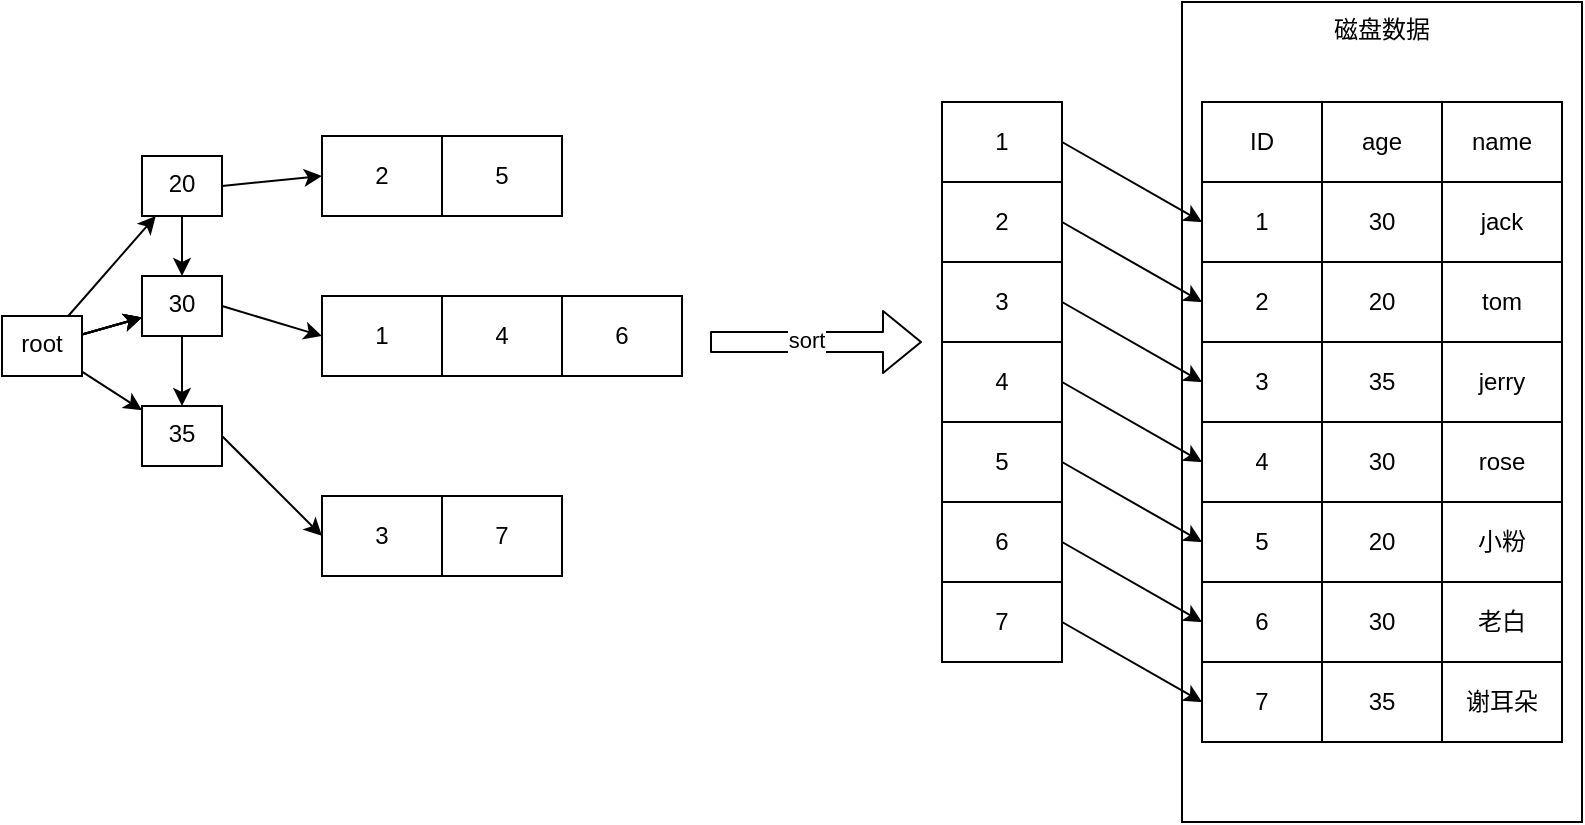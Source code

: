 <mxfile version="14.8.5" type="github">
  <diagram id="C5RBs43oDa-KdzZeNtuy" name="Page-1">
    <mxGraphModel dx="1186" dy="607" grid="1" gridSize="10" guides="1" tooltips="1" connect="1" arrows="1" fold="1" page="1" pageScale="1" pageWidth="827" pageHeight="1169" math="0" shadow="0">
      <root>
        <object label="" id="WIyWlLk6GJQsqaUBKTNV-0">
          <mxCell />
        </object>
        <mxCell id="WIyWlLk6GJQsqaUBKTNV-1" parent="WIyWlLk6GJQsqaUBKTNV-0" />
        <mxCell id="ZauKNGMCCzKdzQJjRfw_-163" value="磁盘数据" style="rounded=0;whiteSpace=wrap;html=1;labelBackgroundColor=none;verticalAlign=top;" parent="WIyWlLk6GJQsqaUBKTNV-1" vertex="1">
          <mxGeometry x="600" y="60" width="200" height="410" as="geometry" />
        </mxCell>
        <mxCell id="ZauKNGMCCzKdzQJjRfw_-85" value="" style="shape=table;html=1;whiteSpace=wrap;startSize=0;container=1;collapsible=0;childLayout=tableLayout;" parent="WIyWlLk6GJQsqaUBKTNV-1" vertex="1">
          <mxGeometry x="610" y="110" width="180" height="320" as="geometry" />
        </mxCell>
        <mxCell id="ZauKNGMCCzKdzQJjRfw_-86" value="" style="shape=partialRectangle;html=1;whiteSpace=wrap;collapsible=0;dropTarget=0;pointerEvents=0;fillColor=none;top=0;left=0;bottom=0;right=0;points=[[0,0.5],[1,0.5]];portConstraint=eastwest;" parent="ZauKNGMCCzKdzQJjRfw_-85" vertex="1">
          <mxGeometry width="180" height="40" as="geometry" />
        </mxCell>
        <mxCell id="ZauKNGMCCzKdzQJjRfw_-87" value="ID" style="shape=partialRectangle;html=1;whiteSpace=wrap;connectable=0;overflow=hidden;fillColor=none;top=0;left=0;bottom=0;right=0;" parent="ZauKNGMCCzKdzQJjRfw_-86" vertex="1">
          <mxGeometry width="60" height="40" as="geometry" />
        </mxCell>
        <mxCell id="ZauKNGMCCzKdzQJjRfw_-88" value="age" style="shape=partialRectangle;html=1;whiteSpace=wrap;connectable=0;overflow=hidden;fillColor=none;top=0;left=0;bottom=0;right=0;" parent="ZauKNGMCCzKdzQJjRfw_-86" vertex="1">
          <mxGeometry x="60" width="60" height="40" as="geometry" />
        </mxCell>
        <mxCell id="ZauKNGMCCzKdzQJjRfw_-89" value="name" style="shape=partialRectangle;html=1;whiteSpace=wrap;connectable=0;overflow=hidden;fillColor=none;top=0;left=0;bottom=0;right=0;" parent="ZauKNGMCCzKdzQJjRfw_-86" vertex="1">
          <mxGeometry x="120" width="60" height="40" as="geometry" />
        </mxCell>
        <mxCell id="ZauKNGMCCzKdzQJjRfw_-90" value="" style="shape=partialRectangle;html=1;whiteSpace=wrap;collapsible=0;dropTarget=0;pointerEvents=0;fillColor=none;top=0;left=0;bottom=0;right=0;points=[[0,0.5],[1,0.5]];portConstraint=eastwest;" parent="ZauKNGMCCzKdzQJjRfw_-85" vertex="1">
          <mxGeometry y="40" width="180" height="40" as="geometry" />
        </mxCell>
        <mxCell id="ZauKNGMCCzKdzQJjRfw_-91" value="1" style="shape=partialRectangle;html=1;whiteSpace=wrap;connectable=0;overflow=hidden;fillColor=none;top=0;left=0;bottom=0;right=0;" parent="ZauKNGMCCzKdzQJjRfw_-90" vertex="1">
          <mxGeometry width="60" height="40" as="geometry" />
        </mxCell>
        <mxCell id="ZauKNGMCCzKdzQJjRfw_-92" value="30" style="shape=partialRectangle;html=1;whiteSpace=wrap;connectable=0;overflow=hidden;fillColor=none;top=0;left=0;bottom=0;right=0;" parent="ZauKNGMCCzKdzQJjRfw_-90" vertex="1">
          <mxGeometry x="60" width="60" height="40" as="geometry" />
        </mxCell>
        <mxCell id="ZauKNGMCCzKdzQJjRfw_-93" value="jack" style="shape=partialRectangle;html=1;whiteSpace=wrap;connectable=0;overflow=hidden;fillColor=none;top=0;left=0;bottom=0;right=0;" parent="ZauKNGMCCzKdzQJjRfw_-90" vertex="1">
          <mxGeometry x="120" width="60" height="40" as="geometry" />
        </mxCell>
        <mxCell id="ZauKNGMCCzKdzQJjRfw_-94" value="" style="shape=partialRectangle;html=1;whiteSpace=wrap;collapsible=0;dropTarget=0;pointerEvents=0;fillColor=none;top=0;left=0;bottom=0;right=0;points=[[0,0.5],[1,0.5]];portConstraint=eastwest;" parent="ZauKNGMCCzKdzQJjRfw_-85" vertex="1">
          <mxGeometry y="80" width="180" height="40" as="geometry" />
        </mxCell>
        <mxCell id="ZauKNGMCCzKdzQJjRfw_-95" value="2" style="shape=partialRectangle;html=1;whiteSpace=wrap;connectable=0;overflow=hidden;fillColor=none;top=0;left=0;bottom=0;right=0;" parent="ZauKNGMCCzKdzQJjRfw_-94" vertex="1">
          <mxGeometry width="60" height="40" as="geometry" />
        </mxCell>
        <mxCell id="ZauKNGMCCzKdzQJjRfw_-96" value="20" style="shape=partialRectangle;html=1;whiteSpace=wrap;connectable=0;overflow=hidden;fillColor=none;top=0;left=0;bottom=0;right=0;" parent="ZauKNGMCCzKdzQJjRfw_-94" vertex="1">
          <mxGeometry x="60" width="60" height="40" as="geometry" />
        </mxCell>
        <mxCell id="ZauKNGMCCzKdzQJjRfw_-97" value="tom" style="shape=partialRectangle;html=1;whiteSpace=wrap;connectable=0;overflow=hidden;fillColor=none;top=0;left=0;bottom=0;right=0;" parent="ZauKNGMCCzKdzQJjRfw_-94" vertex="1">
          <mxGeometry x="120" width="60" height="40" as="geometry" />
        </mxCell>
        <mxCell id="ZauKNGMCCzKdzQJjRfw_-98" value="" style="shape=partialRectangle;html=1;whiteSpace=wrap;collapsible=0;dropTarget=0;pointerEvents=0;fillColor=none;top=0;left=0;bottom=0;right=0;points=[[0,0.5],[1,0.5]];portConstraint=eastwest;" parent="ZauKNGMCCzKdzQJjRfw_-85" vertex="1">
          <mxGeometry y="120" width="180" height="40" as="geometry" />
        </mxCell>
        <mxCell id="ZauKNGMCCzKdzQJjRfw_-99" value="3" style="shape=partialRectangle;html=1;whiteSpace=wrap;connectable=0;overflow=hidden;fillColor=none;top=0;left=0;bottom=0;right=0;" parent="ZauKNGMCCzKdzQJjRfw_-98" vertex="1">
          <mxGeometry width="60" height="40" as="geometry" />
        </mxCell>
        <mxCell id="ZauKNGMCCzKdzQJjRfw_-100" value="35" style="shape=partialRectangle;html=1;whiteSpace=wrap;connectable=0;overflow=hidden;fillColor=none;top=0;left=0;bottom=0;right=0;" parent="ZauKNGMCCzKdzQJjRfw_-98" vertex="1">
          <mxGeometry x="60" width="60" height="40" as="geometry" />
        </mxCell>
        <mxCell id="ZauKNGMCCzKdzQJjRfw_-101" value="jerry" style="shape=partialRectangle;html=1;whiteSpace=wrap;connectable=0;overflow=hidden;fillColor=none;top=0;left=0;bottom=0;right=0;" parent="ZauKNGMCCzKdzQJjRfw_-98" vertex="1">
          <mxGeometry x="120" width="60" height="40" as="geometry" />
        </mxCell>
        <mxCell id="ZauKNGMCCzKdzQJjRfw_-102" value="" style="shape=partialRectangle;html=1;whiteSpace=wrap;collapsible=0;dropTarget=0;pointerEvents=0;fillColor=none;top=0;left=0;bottom=0;right=0;points=[[0,0.5],[1,0.5]];portConstraint=eastwest;" parent="ZauKNGMCCzKdzQJjRfw_-85" vertex="1">
          <mxGeometry y="160" width="180" height="40" as="geometry" />
        </mxCell>
        <mxCell id="ZauKNGMCCzKdzQJjRfw_-103" value="4" style="shape=partialRectangle;html=1;whiteSpace=wrap;connectable=0;overflow=hidden;fillColor=none;top=0;left=0;bottom=0;right=0;" parent="ZauKNGMCCzKdzQJjRfw_-102" vertex="1">
          <mxGeometry width="60" height="40" as="geometry" />
        </mxCell>
        <mxCell id="ZauKNGMCCzKdzQJjRfw_-104" value="30" style="shape=partialRectangle;html=1;whiteSpace=wrap;connectable=0;overflow=hidden;fillColor=none;top=0;left=0;bottom=0;right=0;" parent="ZauKNGMCCzKdzQJjRfw_-102" vertex="1">
          <mxGeometry x="60" width="60" height="40" as="geometry" />
        </mxCell>
        <mxCell id="ZauKNGMCCzKdzQJjRfw_-105" value="rose" style="shape=partialRectangle;html=1;whiteSpace=wrap;connectable=0;overflow=hidden;fillColor=none;top=0;left=0;bottom=0;right=0;" parent="ZauKNGMCCzKdzQJjRfw_-102" vertex="1">
          <mxGeometry x="120" width="60" height="40" as="geometry" />
        </mxCell>
        <mxCell id="ZauKNGMCCzKdzQJjRfw_-106" value="" style="shape=partialRectangle;html=1;whiteSpace=wrap;collapsible=0;dropTarget=0;pointerEvents=0;fillColor=none;top=0;left=0;bottom=0;right=0;points=[[0,0.5],[1,0.5]];portConstraint=eastwest;" parent="ZauKNGMCCzKdzQJjRfw_-85" vertex="1">
          <mxGeometry y="200" width="180" height="40" as="geometry" />
        </mxCell>
        <mxCell id="ZauKNGMCCzKdzQJjRfw_-107" value="5" style="shape=partialRectangle;html=1;whiteSpace=wrap;connectable=0;overflow=hidden;fillColor=none;top=0;left=0;bottom=0;right=0;" parent="ZauKNGMCCzKdzQJjRfw_-106" vertex="1">
          <mxGeometry width="60" height="40" as="geometry" />
        </mxCell>
        <mxCell id="ZauKNGMCCzKdzQJjRfw_-108" value="20" style="shape=partialRectangle;html=1;whiteSpace=wrap;connectable=0;overflow=hidden;fillColor=none;top=0;left=0;bottom=0;right=0;" parent="ZauKNGMCCzKdzQJjRfw_-106" vertex="1">
          <mxGeometry x="60" width="60" height="40" as="geometry" />
        </mxCell>
        <mxCell id="ZauKNGMCCzKdzQJjRfw_-109" value="小粉" style="shape=partialRectangle;html=1;whiteSpace=wrap;connectable=0;overflow=hidden;fillColor=none;top=0;left=0;bottom=0;right=0;" parent="ZauKNGMCCzKdzQJjRfw_-106" vertex="1">
          <mxGeometry x="120" width="60" height="40" as="geometry" />
        </mxCell>
        <mxCell id="ZauKNGMCCzKdzQJjRfw_-110" value="" style="shape=partialRectangle;html=1;whiteSpace=wrap;collapsible=0;dropTarget=0;pointerEvents=0;fillColor=none;top=0;left=0;bottom=0;right=0;points=[[0,0.5],[1,0.5]];portConstraint=eastwest;" parent="ZauKNGMCCzKdzQJjRfw_-85" vertex="1">
          <mxGeometry y="240" width="180" height="40" as="geometry" />
        </mxCell>
        <mxCell id="ZauKNGMCCzKdzQJjRfw_-111" value="6" style="shape=partialRectangle;html=1;whiteSpace=wrap;connectable=0;overflow=hidden;fillColor=none;top=0;left=0;bottom=0;right=0;" parent="ZauKNGMCCzKdzQJjRfw_-110" vertex="1">
          <mxGeometry width="60" height="40" as="geometry" />
        </mxCell>
        <mxCell id="ZauKNGMCCzKdzQJjRfw_-112" value="30" style="shape=partialRectangle;html=1;whiteSpace=wrap;connectable=0;overflow=hidden;fillColor=none;top=0;left=0;bottom=0;right=0;" parent="ZauKNGMCCzKdzQJjRfw_-110" vertex="1">
          <mxGeometry x="60" width="60" height="40" as="geometry" />
        </mxCell>
        <mxCell id="ZauKNGMCCzKdzQJjRfw_-113" value="老白" style="shape=partialRectangle;html=1;whiteSpace=wrap;connectable=0;overflow=hidden;fillColor=none;top=0;left=0;bottom=0;right=0;" parent="ZauKNGMCCzKdzQJjRfw_-110" vertex="1">
          <mxGeometry x="120" width="60" height="40" as="geometry" />
        </mxCell>
        <mxCell id="ZauKNGMCCzKdzQJjRfw_-114" value="" style="shape=partialRectangle;html=1;whiteSpace=wrap;collapsible=0;dropTarget=0;pointerEvents=0;fillColor=none;top=0;left=0;bottom=0;right=0;points=[[0,0.5],[1,0.5]];portConstraint=eastwest;" parent="ZauKNGMCCzKdzQJjRfw_-85" vertex="1">
          <mxGeometry y="280" width="180" height="40" as="geometry" />
        </mxCell>
        <mxCell id="ZauKNGMCCzKdzQJjRfw_-115" value="7" style="shape=partialRectangle;html=1;whiteSpace=wrap;connectable=0;overflow=hidden;fillColor=none;top=0;left=0;bottom=0;right=0;" parent="ZauKNGMCCzKdzQJjRfw_-114" vertex="1">
          <mxGeometry width="60" height="40" as="geometry" />
        </mxCell>
        <mxCell id="ZauKNGMCCzKdzQJjRfw_-116" value="35" style="shape=partialRectangle;html=1;whiteSpace=wrap;connectable=0;overflow=hidden;fillColor=none;top=0;left=0;bottom=0;right=0;" parent="ZauKNGMCCzKdzQJjRfw_-114" vertex="1">
          <mxGeometry x="60" width="60" height="40" as="geometry" />
        </mxCell>
        <mxCell id="ZauKNGMCCzKdzQJjRfw_-117" value="谢耳朵" style="shape=partialRectangle;html=1;whiteSpace=wrap;connectable=0;overflow=hidden;fillColor=none;top=0;left=0;bottom=0;right=0;" parent="ZauKNGMCCzKdzQJjRfw_-114" vertex="1">
          <mxGeometry x="120" width="60" height="40" as="geometry" />
        </mxCell>
        <mxCell id="ZauKNGMCCzKdzQJjRfw_-276" value="" style="edgeStyle=none;rounded=0;orthogonalLoop=1;jettySize=auto;html=1;fontSize=12;strokeColor=#000000;strokeWidth=1;fillColor=#FF960D;" parent="WIyWlLk6GJQsqaUBKTNV-1" source="ZauKNGMCCzKdzQJjRfw_-274" target="ZauKNGMCCzKdzQJjRfw_-275" edge="1">
          <mxGeometry relative="1" as="geometry" />
        </mxCell>
        <mxCell id="ZauKNGMCCzKdzQJjRfw_-278" value="" style="edgeStyle=none;rounded=0;orthogonalLoop=1;jettySize=auto;html=1;fontSize=12;strokeColor=#000000;strokeWidth=1;fillColor=#FF960D;" parent="WIyWlLk6GJQsqaUBKTNV-1" source="ZauKNGMCCzKdzQJjRfw_-274" target="ZauKNGMCCzKdzQJjRfw_-277" edge="1">
          <mxGeometry relative="1" as="geometry" />
        </mxCell>
        <mxCell id="ZauKNGMCCzKdzQJjRfw_-279" value="" style="edgeStyle=none;rounded=0;orthogonalLoop=1;jettySize=auto;html=1;fontSize=12;strokeColor=#000000;strokeWidth=1;fillColor=#FF960D;" parent="WIyWlLk6GJQsqaUBKTNV-1" source="ZauKNGMCCzKdzQJjRfw_-274" target="ZauKNGMCCzKdzQJjRfw_-277" edge="1">
          <mxGeometry relative="1" as="geometry" />
        </mxCell>
        <mxCell id="ZauKNGMCCzKdzQJjRfw_-280" value="" style="edgeStyle=none;rounded=0;orthogonalLoop=1;jettySize=auto;html=1;fontSize=12;strokeColor=#000000;strokeWidth=1;fillColor=#FF960D;" parent="WIyWlLk6GJQsqaUBKTNV-1" source="ZauKNGMCCzKdzQJjRfw_-274" target="ZauKNGMCCzKdzQJjRfw_-277" edge="1">
          <mxGeometry relative="1" as="geometry" />
        </mxCell>
        <mxCell id="ZauKNGMCCzKdzQJjRfw_-281" value="" style="edgeStyle=none;rounded=0;orthogonalLoop=1;jettySize=auto;html=1;fontSize=12;strokeColor=#000000;strokeWidth=1;fillColor=#FF960D;" parent="WIyWlLk6GJQsqaUBKTNV-1" source="ZauKNGMCCzKdzQJjRfw_-274" target="ZauKNGMCCzKdzQJjRfw_-277" edge="1">
          <mxGeometry relative="1" as="geometry" />
        </mxCell>
        <mxCell id="ZauKNGMCCzKdzQJjRfw_-284" value="" style="edgeStyle=none;rounded=0;orthogonalLoop=1;jettySize=auto;html=1;fontSize=12;strokeColor=#000000;strokeWidth=1;fillColor=#FF960D;" parent="WIyWlLk6GJQsqaUBKTNV-1" source="ZauKNGMCCzKdzQJjRfw_-274" target="ZauKNGMCCzKdzQJjRfw_-283" edge="1">
          <mxGeometry relative="1" as="geometry" />
        </mxCell>
        <mxCell id="ZauKNGMCCzKdzQJjRfw_-274" value="&lt;font style=&quot;font-size: 12px&quot;&gt;root&lt;/font&gt;" style="rounded=0;whiteSpace=wrap;html=1;labelBackgroundColor=none;fontSize=12;verticalAlign=top;" parent="WIyWlLk6GJQsqaUBKTNV-1" vertex="1">
          <mxGeometry x="10" y="217" width="40" height="30" as="geometry" />
        </mxCell>
        <mxCell id="ZauKNGMCCzKdzQJjRfw_-287" style="edgeStyle=none;rounded=0;orthogonalLoop=1;jettySize=auto;html=1;exitX=0.5;exitY=1;exitDx=0;exitDy=0;entryX=0.5;entryY=0;entryDx=0;entryDy=0;fontSize=12;strokeColor=#000000;strokeWidth=1;fillColor=#FF960D;" parent="WIyWlLk6GJQsqaUBKTNV-1" source="ZauKNGMCCzKdzQJjRfw_-275" target="ZauKNGMCCzKdzQJjRfw_-277" edge="1">
          <mxGeometry relative="1" as="geometry" />
        </mxCell>
        <mxCell id="ZauKNGMCCzKdzQJjRfw_-294" style="edgeStyle=none;rounded=0;orthogonalLoop=1;jettySize=auto;html=1;exitX=1;exitY=0.5;exitDx=0;exitDy=0;entryX=0;entryY=0.5;entryDx=0;entryDy=0;fontSize=12;strokeColor=#000000;strokeWidth=1;fillColor=#FF960D;" parent="WIyWlLk6GJQsqaUBKTNV-1" source="ZauKNGMCCzKdzQJjRfw_-275" target="ZauKNGMCCzKdzQJjRfw_-291" edge="1">
          <mxGeometry relative="1" as="geometry" />
        </mxCell>
        <mxCell id="ZauKNGMCCzKdzQJjRfw_-275" value="&lt;font style=&quot;font-size: 12px&quot;&gt;20&lt;/font&gt;" style="rounded=0;whiteSpace=wrap;html=1;labelBackgroundColor=none;fontSize=12;verticalAlign=top;" parent="WIyWlLk6GJQsqaUBKTNV-1" vertex="1">
          <mxGeometry x="80" y="137" width="40" height="30" as="geometry" />
        </mxCell>
        <mxCell id="ZauKNGMCCzKdzQJjRfw_-288" style="edgeStyle=none;rounded=0;orthogonalLoop=1;jettySize=auto;html=1;exitX=0.5;exitY=1;exitDx=0;exitDy=0;entryX=0.5;entryY=0;entryDx=0;entryDy=0;fontSize=12;strokeColor=#000000;strokeWidth=1;fillColor=#FF960D;" parent="WIyWlLk6GJQsqaUBKTNV-1" source="ZauKNGMCCzKdzQJjRfw_-277" target="ZauKNGMCCzKdzQJjRfw_-283" edge="1">
          <mxGeometry relative="1" as="geometry" />
        </mxCell>
        <mxCell id="ZauKNGMCCzKdzQJjRfw_-300" style="edgeStyle=none;rounded=0;orthogonalLoop=1;jettySize=auto;html=1;exitX=1;exitY=0.5;exitDx=0;exitDy=0;entryX=0;entryY=0.5;entryDx=0;entryDy=0;fontSize=12;strokeColor=#000000;strokeWidth=1;fillColor=#FF960D;" parent="WIyWlLk6GJQsqaUBKTNV-1" source="ZauKNGMCCzKdzQJjRfw_-277" target="ZauKNGMCCzKdzQJjRfw_-296" edge="1">
          <mxGeometry relative="1" as="geometry" />
        </mxCell>
        <mxCell id="ZauKNGMCCzKdzQJjRfw_-277" value="&lt;font style=&quot;font-size: 12px&quot;&gt;30&lt;/font&gt;" style="rounded=0;whiteSpace=wrap;html=1;labelBackgroundColor=none;fontSize=12;verticalAlign=top;" parent="WIyWlLk6GJQsqaUBKTNV-1" vertex="1">
          <mxGeometry x="80" y="197" width="40" height="30" as="geometry" />
        </mxCell>
        <mxCell id="ZauKNGMCCzKdzQJjRfw_-305" style="edgeStyle=none;rounded=0;orthogonalLoop=1;jettySize=auto;html=1;exitX=1;exitY=0.5;exitDx=0;exitDy=0;entryX=0;entryY=0.5;entryDx=0;entryDy=0;fontSize=12;strokeColor=#000000;strokeWidth=1;fillColor=#FF960D;" parent="WIyWlLk6GJQsqaUBKTNV-1" source="ZauKNGMCCzKdzQJjRfw_-283" target="ZauKNGMCCzKdzQJjRfw_-302" edge="1">
          <mxGeometry relative="1" as="geometry" />
        </mxCell>
        <mxCell id="ZauKNGMCCzKdzQJjRfw_-283" value="&lt;font style=&quot;font-size: 12px&quot;&gt;35&lt;/font&gt;" style="rounded=0;whiteSpace=wrap;html=1;labelBackgroundColor=none;fontSize=12;verticalAlign=top;" parent="WIyWlLk6GJQsqaUBKTNV-1" vertex="1">
          <mxGeometry x="80" y="262" width="40" height="30" as="geometry" />
        </mxCell>
        <mxCell id="ZauKNGMCCzKdzQJjRfw_-290" value="" style="shape=table;html=1;whiteSpace=wrap;startSize=0;container=1;collapsible=0;childLayout=tableLayout;" parent="WIyWlLk6GJQsqaUBKTNV-1" vertex="1">
          <mxGeometry x="170" y="127" width="120" height="40" as="geometry" />
        </mxCell>
        <mxCell id="ZauKNGMCCzKdzQJjRfw_-291" value="" style="shape=partialRectangle;html=1;whiteSpace=wrap;collapsible=0;dropTarget=0;pointerEvents=0;fillColor=none;top=0;left=0;bottom=0;right=0;points=[[0,0.5],[1,0.5]];portConstraint=eastwest;" parent="ZauKNGMCCzKdzQJjRfw_-290" vertex="1">
          <mxGeometry width="120" height="40" as="geometry" />
        </mxCell>
        <mxCell id="ZauKNGMCCzKdzQJjRfw_-292" value="2" style="shape=partialRectangle;html=1;whiteSpace=wrap;connectable=0;overflow=hidden;fillColor=none;top=0;left=0;bottom=0;right=0;" parent="ZauKNGMCCzKdzQJjRfw_-291" vertex="1">
          <mxGeometry width="60" height="40" as="geometry" />
        </mxCell>
        <mxCell id="ZauKNGMCCzKdzQJjRfw_-293" value="5" style="shape=partialRectangle;html=1;whiteSpace=wrap;connectable=0;overflow=hidden;fillColor=none;top=0;left=0;bottom=0;right=0;" parent="ZauKNGMCCzKdzQJjRfw_-291" vertex="1">
          <mxGeometry x="60" width="60" height="40" as="geometry" />
        </mxCell>
        <mxCell id="ZauKNGMCCzKdzQJjRfw_-295" value="" style="shape=table;html=1;whiteSpace=wrap;startSize=0;container=1;collapsible=0;childLayout=tableLayout;" parent="WIyWlLk6GJQsqaUBKTNV-1" vertex="1">
          <mxGeometry x="170" y="207" width="180" height="40" as="geometry" />
        </mxCell>
        <mxCell id="ZauKNGMCCzKdzQJjRfw_-296" value="" style="shape=partialRectangle;html=1;whiteSpace=wrap;collapsible=0;dropTarget=0;pointerEvents=0;fillColor=none;top=0;left=0;bottom=0;right=0;points=[[0,0.5],[1,0.5]];portConstraint=eastwest;" parent="ZauKNGMCCzKdzQJjRfw_-295" vertex="1">
          <mxGeometry width="180" height="40" as="geometry" />
        </mxCell>
        <mxCell id="ZauKNGMCCzKdzQJjRfw_-297" value="1" style="shape=partialRectangle;html=1;whiteSpace=wrap;connectable=0;overflow=hidden;fillColor=none;top=0;left=0;bottom=0;right=0;" parent="ZauKNGMCCzKdzQJjRfw_-296" vertex="1">
          <mxGeometry width="60" height="40" as="geometry" />
        </mxCell>
        <mxCell id="ZauKNGMCCzKdzQJjRfw_-298" value="4" style="shape=partialRectangle;html=1;whiteSpace=wrap;connectable=0;overflow=hidden;fillColor=none;top=0;left=0;bottom=0;right=0;" parent="ZauKNGMCCzKdzQJjRfw_-296" vertex="1">
          <mxGeometry x="60" width="60" height="40" as="geometry" />
        </mxCell>
        <mxCell id="ZauKNGMCCzKdzQJjRfw_-299" value="6" style="shape=partialRectangle;html=1;whiteSpace=wrap;connectable=0;overflow=hidden;fillColor=none;top=0;left=0;bottom=0;right=0;" parent="ZauKNGMCCzKdzQJjRfw_-296" vertex="1">
          <mxGeometry x="120" width="60" height="40" as="geometry" />
        </mxCell>
        <mxCell id="ZauKNGMCCzKdzQJjRfw_-301" value="" style="shape=table;html=1;whiteSpace=wrap;startSize=0;container=1;collapsible=0;childLayout=tableLayout;" parent="WIyWlLk6GJQsqaUBKTNV-1" vertex="1">
          <mxGeometry x="170" y="307" width="120" height="40" as="geometry" />
        </mxCell>
        <mxCell id="ZauKNGMCCzKdzQJjRfw_-302" value="" style="shape=partialRectangle;html=1;whiteSpace=wrap;collapsible=0;dropTarget=0;pointerEvents=0;fillColor=none;top=0;left=0;bottom=0;right=0;points=[[0,0.5],[1,0.5]];portConstraint=eastwest;" parent="ZauKNGMCCzKdzQJjRfw_-301" vertex="1">
          <mxGeometry width="120" height="40" as="geometry" />
        </mxCell>
        <mxCell id="ZauKNGMCCzKdzQJjRfw_-303" value="3" style="shape=partialRectangle;html=1;whiteSpace=wrap;connectable=0;overflow=hidden;fillColor=none;top=0;left=0;bottom=0;right=0;" parent="ZauKNGMCCzKdzQJjRfw_-302" vertex="1">
          <mxGeometry width="60" height="40" as="geometry" />
        </mxCell>
        <mxCell id="ZauKNGMCCzKdzQJjRfw_-304" value="7" style="shape=partialRectangle;html=1;whiteSpace=wrap;connectable=0;overflow=hidden;fillColor=none;top=0;left=0;bottom=0;right=0;" parent="ZauKNGMCCzKdzQJjRfw_-302" vertex="1">
          <mxGeometry x="60" width="60" height="40" as="geometry" />
        </mxCell>
        <mxCell id="60Vok8ZBTatKsxoqVuzg-1" value="" style="shape=flexArrow;endArrow=classic;html=1;" parent="WIyWlLk6GJQsqaUBKTNV-1" edge="1">
          <mxGeometry width="50" height="50" relative="1" as="geometry">
            <mxPoint x="364" y="230" as="sourcePoint" />
            <mxPoint x="470" y="230" as="targetPoint" />
          </mxGeometry>
        </mxCell>
        <mxCell id="60Vok8ZBTatKsxoqVuzg-2" value="sort" style="edgeLabel;html=1;align=center;verticalAlign=middle;resizable=0;points=[];" parent="60Vok8ZBTatKsxoqVuzg-1" vertex="1" connectable="0">
          <mxGeometry x="-0.094" y="1" relative="1" as="geometry">
            <mxPoint as="offset" />
          </mxGeometry>
        </mxCell>
        <mxCell id="60Vok8ZBTatKsxoqVuzg-3" value="" style="shape=table;html=1;whiteSpace=wrap;startSize=0;container=1;collapsible=0;childLayout=tableLayout;" parent="WIyWlLk6GJQsqaUBKTNV-1" vertex="1">
          <mxGeometry x="480" y="110" width="60" height="280" as="geometry" />
        </mxCell>
        <mxCell id="60Vok8ZBTatKsxoqVuzg-4" value="" style="shape=partialRectangle;html=1;whiteSpace=wrap;collapsible=0;dropTarget=0;pointerEvents=0;fillColor=none;top=0;left=0;bottom=0;right=0;points=[[0,0.5],[1,0.5]];portConstraint=eastwest;" parent="60Vok8ZBTatKsxoqVuzg-3" vertex="1">
          <mxGeometry width="60" height="40" as="geometry" />
        </mxCell>
        <mxCell id="60Vok8ZBTatKsxoqVuzg-5" value="1" style="shape=partialRectangle;html=1;whiteSpace=wrap;connectable=0;overflow=hidden;fillColor=none;top=0;left=0;bottom=0;right=0;" parent="60Vok8ZBTatKsxoqVuzg-4" vertex="1">
          <mxGeometry width="60" height="40" as="geometry" />
        </mxCell>
        <mxCell id="60Vok8ZBTatKsxoqVuzg-6" value="" style="shape=partialRectangle;html=1;whiteSpace=wrap;collapsible=0;dropTarget=0;pointerEvents=0;fillColor=none;top=0;left=0;bottom=0;right=0;points=[[0,0.5],[1,0.5]];portConstraint=eastwest;" parent="60Vok8ZBTatKsxoqVuzg-3" vertex="1">
          <mxGeometry y="40" width="60" height="40" as="geometry" />
        </mxCell>
        <mxCell id="60Vok8ZBTatKsxoqVuzg-7" value="2" style="shape=partialRectangle;html=1;whiteSpace=wrap;connectable=0;overflow=hidden;fillColor=none;top=0;left=0;bottom=0;right=0;" parent="60Vok8ZBTatKsxoqVuzg-6" vertex="1">
          <mxGeometry width="60" height="40" as="geometry" />
        </mxCell>
        <mxCell id="60Vok8ZBTatKsxoqVuzg-8" value="" style="shape=partialRectangle;html=1;whiteSpace=wrap;collapsible=0;dropTarget=0;pointerEvents=0;fillColor=none;top=0;left=0;bottom=0;right=0;points=[[0,0.5],[1,0.5]];portConstraint=eastwest;" parent="60Vok8ZBTatKsxoqVuzg-3" vertex="1">
          <mxGeometry y="80" width="60" height="40" as="geometry" />
        </mxCell>
        <mxCell id="60Vok8ZBTatKsxoqVuzg-9" value="3" style="shape=partialRectangle;html=1;whiteSpace=wrap;connectable=0;overflow=hidden;fillColor=none;top=0;left=0;bottom=0;right=0;" parent="60Vok8ZBTatKsxoqVuzg-8" vertex="1">
          <mxGeometry width="60" height="40" as="geometry" />
        </mxCell>
        <mxCell id="60Vok8ZBTatKsxoqVuzg-10" value="" style="shape=partialRectangle;html=1;whiteSpace=wrap;collapsible=0;dropTarget=0;pointerEvents=0;fillColor=none;top=0;left=0;bottom=0;right=0;points=[[0,0.5],[1,0.5]];portConstraint=eastwest;" parent="60Vok8ZBTatKsxoqVuzg-3" vertex="1">
          <mxGeometry y="120" width="60" height="40" as="geometry" />
        </mxCell>
        <mxCell id="60Vok8ZBTatKsxoqVuzg-11" value="4" style="shape=partialRectangle;html=1;whiteSpace=wrap;connectable=0;overflow=hidden;fillColor=none;top=0;left=0;bottom=0;right=0;" parent="60Vok8ZBTatKsxoqVuzg-10" vertex="1">
          <mxGeometry width="60" height="40" as="geometry" />
        </mxCell>
        <mxCell id="60Vok8ZBTatKsxoqVuzg-12" value="" style="shape=partialRectangle;html=1;whiteSpace=wrap;collapsible=0;dropTarget=0;pointerEvents=0;fillColor=none;top=0;left=0;bottom=0;right=0;points=[[0,0.5],[1,0.5]];portConstraint=eastwest;" parent="60Vok8ZBTatKsxoqVuzg-3" vertex="1">
          <mxGeometry y="160" width="60" height="40" as="geometry" />
        </mxCell>
        <mxCell id="60Vok8ZBTatKsxoqVuzg-13" value="5" style="shape=partialRectangle;html=1;whiteSpace=wrap;connectable=0;overflow=hidden;fillColor=none;top=0;left=0;bottom=0;right=0;" parent="60Vok8ZBTatKsxoqVuzg-12" vertex="1">
          <mxGeometry width="60" height="40" as="geometry" />
        </mxCell>
        <mxCell id="60Vok8ZBTatKsxoqVuzg-14" value="" style="shape=partialRectangle;html=1;whiteSpace=wrap;collapsible=0;dropTarget=0;pointerEvents=0;fillColor=none;top=0;left=0;bottom=0;right=0;points=[[0,0.5],[1,0.5]];portConstraint=eastwest;" parent="60Vok8ZBTatKsxoqVuzg-3" vertex="1">
          <mxGeometry y="200" width="60" height="40" as="geometry" />
        </mxCell>
        <mxCell id="60Vok8ZBTatKsxoqVuzg-15" value="6" style="shape=partialRectangle;html=1;whiteSpace=wrap;connectable=0;overflow=hidden;fillColor=none;top=0;left=0;bottom=0;right=0;" parent="60Vok8ZBTatKsxoqVuzg-14" vertex="1">
          <mxGeometry width="60" height="40" as="geometry" />
        </mxCell>
        <mxCell id="60Vok8ZBTatKsxoqVuzg-16" value="" style="shape=partialRectangle;html=1;whiteSpace=wrap;collapsible=0;dropTarget=0;pointerEvents=0;fillColor=none;top=0;left=0;bottom=0;right=0;points=[[0,0.5],[1,0.5]];portConstraint=eastwest;" parent="60Vok8ZBTatKsxoqVuzg-3" vertex="1">
          <mxGeometry y="240" width="60" height="40" as="geometry" />
        </mxCell>
        <mxCell id="60Vok8ZBTatKsxoqVuzg-17" value="7" style="shape=partialRectangle;html=1;whiteSpace=wrap;connectable=0;overflow=hidden;fillColor=none;top=0;left=0;bottom=0;right=0;" parent="60Vok8ZBTatKsxoqVuzg-16" vertex="1">
          <mxGeometry width="60" height="40" as="geometry" />
        </mxCell>
        <mxCell id="60Vok8ZBTatKsxoqVuzg-19" style="edgeStyle=none;rounded=0;orthogonalLoop=1;jettySize=auto;html=1;exitX=1;exitY=0.5;exitDx=0;exitDy=0;entryX=0;entryY=0.5;entryDx=0;entryDy=0;" parent="WIyWlLk6GJQsqaUBKTNV-1" source="60Vok8ZBTatKsxoqVuzg-4" target="ZauKNGMCCzKdzQJjRfw_-90" edge="1">
          <mxGeometry relative="1" as="geometry" />
        </mxCell>
        <mxCell id="60Vok8ZBTatKsxoqVuzg-20" style="edgeStyle=none;rounded=0;orthogonalLoop=1;jettySize=auto;html=1;exitX=1;exitY=0.5;exitDx=0;exitDy=0;entryX=0;entryY=0.5;entryDx=0;entryDy=0;" parent="WIyWlLk6GJQsqaUBKTNV-1" source="60Vok8ZBTatKsxoqVuzg-6" target="ZauKNGMCCzKdzQJjRfw_-94" edge="1">
          <mxGeometry relative="1" as="geometry" />
        </mxCell>
        <mxCell id="ox-NqA7KDx4A8G5WSG92-0" style="edgeStyle=none;rounded=0;orthogonalLoop=1;jettySize=auto;html=1;exitX=1;exitY=0.5;exitDx=0;exitDy=0;entryX=0;entryY=0.5;entryDx=0;entryDy=0;" parent="WIyWlLk6GJQsqaUBKTNV-1" source="60Vok8ZBTatKsxoqVuzg-8" target="ZauKNGMCCzKdzQJjRfw_-98" edge="1">
          <mxGeometry relative="1" as="geometry" />
        </mxCell>
        <mxCell id="ox-NqA7KDx4A8G5WSG92-1" style="edgeStyle=none;rounded=0;orthogonalLoop=1;jettySize=auto;html=1;exitX=1;exitY=0.5;exitDx=0;exitDy=0;entryX=0;entryY=0.5;entryDx=0;entryDy=0;" parent="WIyWlLk6GJQsqaUBKTNV-1" source="60Vok8ZBTatKsxoqVuzg-10" target="ZauKNGMCCzKdzQJjRfw_-102" edge="1">
          <mxGeometry relative="1" as="geometry" />
        </mxCell>
        <mxCell id="ox-NqA7KDx4A8G5WSG92-2" style="edgeStyle=none;rounded=0;orthogonalLoop=1;jettySize=auto;html=1;exitX=1;exitY=0.5;exitDx=0;exitDy=0;entryX=0;entryY=0.5;entryDx=0;entryDy=0;" parent="WIyWlLk6GJQsqaUBKTNV-1" source="60Vok8ZBTatKsxoqVuzg-12" target="ZauKNGMCCzKdzQJjRfw_-106" edge="1">
          <mxGeometry relative="1" as="geometry" />
        </mxCell>
        <mxCell id="ox-NqA7KDx4A8G5WSG92-3" style="edgeStyle=none;rounded=0;orthogonalLoop=1;jettySize=auto;html=1;exitX=1;exitY=0.5;exitDx=0;exitDy=0;entryX=0;entryY=0.5;entryDx=0;entryDy=0;" parent="WIyWlLk6GJQsqaUBKTNV-1" source="60Vok8ZBTatKsxoqVuzg-14" target="ZauKNGMCCzKdzQJjRfw_-110" edge="1">
          <mxGeometry relative="1" as="geometry" />
        </mxCell>
        <mxCell id="ox-NqA7KDx4A8G5WSG92-4" style="edgeStyle=none;rounded=0;orthogonalLoop=1;jettySize=auto;html=1;exitX=1;exitY=0.5;exitDx=0;exitDy=0;entryX=0;entryY=0.5;entryDx=0;entryDy=0;" parent="WIyWlLk6GJQsqaUBKTNV-1" source="60Vok8ZBTatKsxoqVuzg-16" target="ZauKNGMCCzKdzQJjRfw_-114" edge="1">
          <mxGeometry relative="1" as="geometry" />
        </mxCell>
      </root>
    </mxGraphModel>
  </diagram>
</mxfile>
